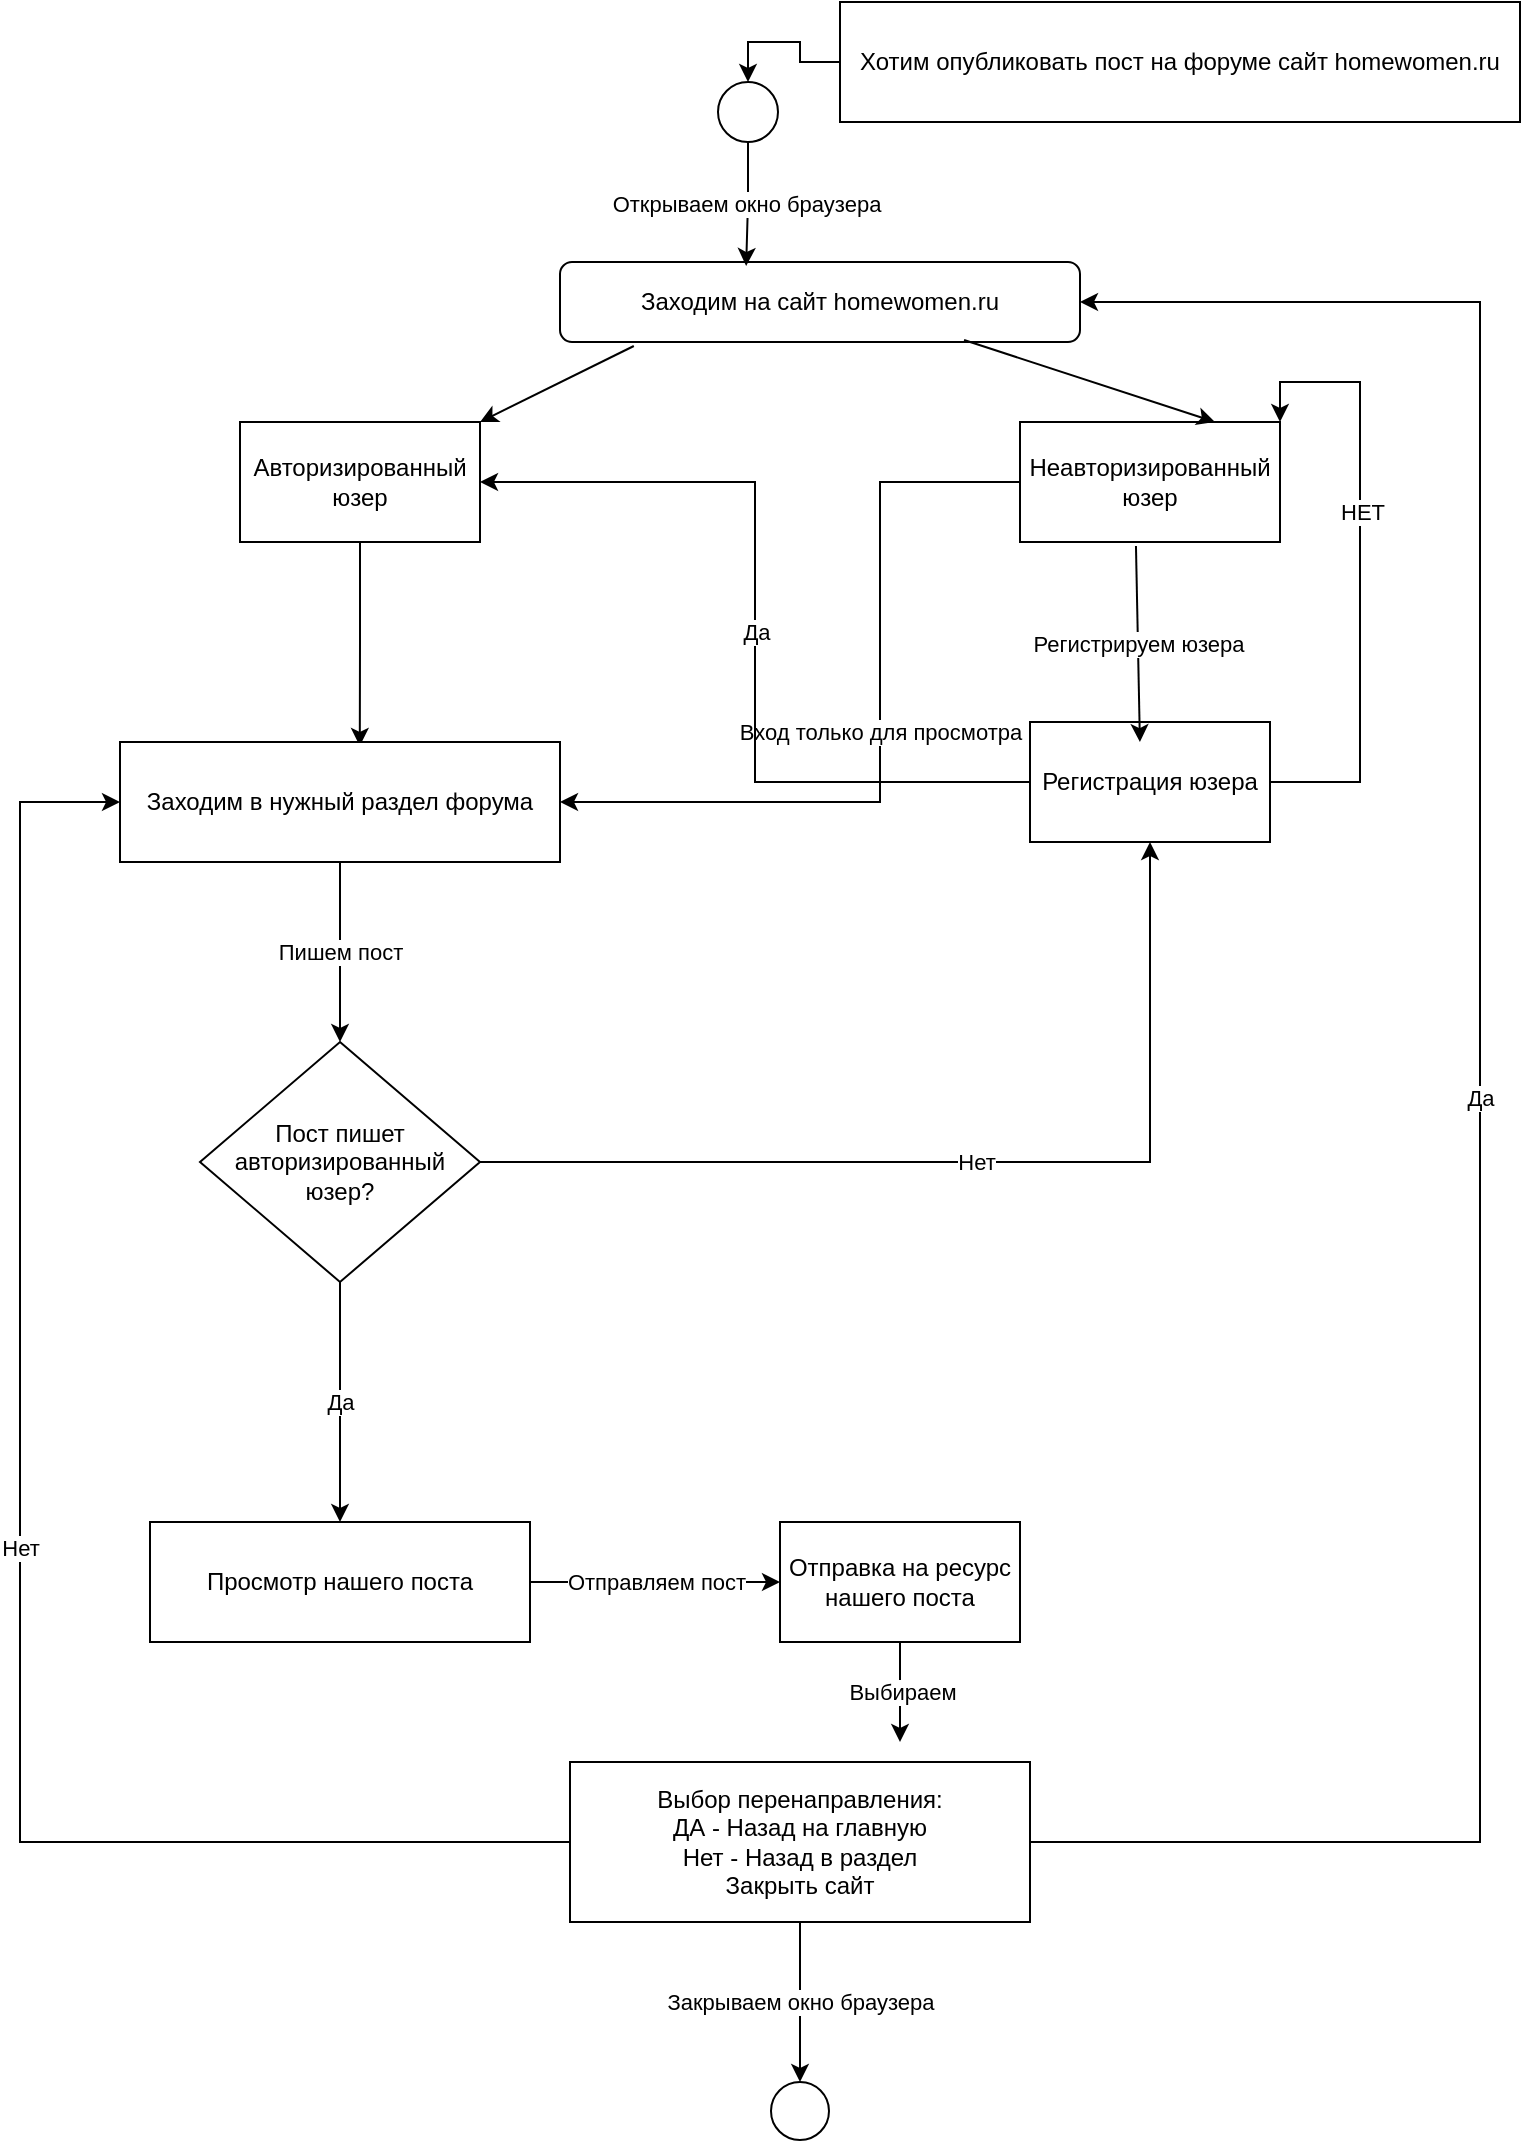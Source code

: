 <mxfile version="20.8.10" type="device"><diagram id="C5RBs43oDa-KdzZeNtuy" name="Page-1"><mxGraphModel dx="1362" dy="1989" grid="1" gridSize="10" guides="1" tooltips="1" connect="1" arrows="1" fold="1" page="1" pageScale="1" pageWidth="827" pageHeight="1169" math="0" shadow="0"><root><mxCell id="WIyWlLk6GJQsqaUBKTNV-0"/><mxCell id="WIyWlLk6GJQsqaUBKTNV-1" parent="WIyWlLk6GJQsqaUBKTNV-0"/><mxCell id="WIyWlLk6GJQsqaUBKTNV-3" value="Заходим на сайт homewomen.ru" style="rounded=1;whiteSpace=wrap;html=1;fontSize=12;glass=0;strokeWidth=1;shadow=0;" parent="WIyWlLk6GJQsqaUBKTNV-1" vertex="1"><mxGeometry x="320" width="260" height="40" as="geometry"/></mxCell><mxCell id="bQduUCSr_VvD4n3MejiW-42" style="edgeStyle=orthogonalEdgeStyle;rounded=0;orthogonalLoop=1;jettySize=auto;html=1;entryX=0.5;entryY=0;entryDx=0;entryDy=0;" edge="1" parent="WIyWlLk6GJQsqaUBKTNV-1" source="bQduUCSr_VvD4n3MejiW-1" target="bQduUCSr_VvD4n3MejiW-31"><mxGeometry relative="1" as="geometry"/></mxCell><mxCell id="bQduUCSr_VvD4n3MejiW-1" value="Хотим опубликовать пост на форуме сайт homewomen.ru" style="rounded=0;whiteSpace=wrap;html=1;" vertex="1" parent="WIyWlLk6GJQsqaUBKTNV-1"><mxGeometry x="460" y="-130" width="340" height="60" as="geometry"/></mxCell><mxCell id="bQduUCSr_VvD4n3MejiW-24" style="edgeStyle=orthogonalEdgeStyle;rounded=0;orthogonalLoop=1;jettySize=auto;html=1;entryX=0.545;entryY=0.033;entryDx=0;entryDy=0;entryPerimeter=0;" edge="1" parent="WIyWlLk6GJQsqaUBKTNV-1" source="bQduUCSr_VvD4n3MejiW-2" target="bQduUCSr_VvD4n3MejiW-6"><mxGeometry relative="1" as="geometry"/></mxCell><mxCell id="bQduUCSr_VvD4n3MejiW-2" value="Авторизированный юзер" style="rounded=0;whiteSpace=wrap;html=1;" vertex="1" parent="WIyWlLk6GJQsqaUBKTNV-1"><mxGeometry x="160" y="80" width="120" height="60" as="geometry"/></mxCell><mxCell id="bQduUCSr_VvD4n3MejiW-23" value="Вход только для просмотра" style="edgeStyle=orthogonalEdgeStyle;rounded=0;orthogonalLoop=1;jettySize=auto;html=1;entryX=1;entryY=0.5;entryDx=0;entryDy=0;" edge="1" parent="WIyWlLk6GJQsqaUBKTNV-1" source="bQduUCSr_VvD4n3MejiW-3" target="bQduUCSr_VvD4n3MejiW-6"><mxGeometry relative="1" as="geometry"><mxPoint x="520" y="290" as="targetPoint"/><Array as="points"><mxPoint x="480" y="110"/><mxPoint x="480" y="270"/></Array></mxGeometry></mxCell><mxCell id="bQduUCSr_VvD4n3MejiW-3" value="Неавторизированный юзер" style="rounded=0;whiteSpace=wrap;html=1;" vertex="1" parent="WIyWlLk6GJQsqaUBKTNV-1"><mxGeometry x="550" y="80" width="130" height="60" as="geometry"/></mxCell><mxCell id="bQduUCSr_VvD4n3MejiW-4" value="" style="endArrow=classic;html=1;rounded=0;exitX=0.142;exitY=1.05;exitDx=0;exitDy=0;exitPerimeter=0;entryX=1;entryY=0;entryDx=0;entryDy=0;" edge="1" parent="WIyWlLk6GJQsqaUBKTNV-1" source="WIyWlLk6GJQsqaUBKTNV-3" target="bQduUCSr_VvD4n3MejiW-2"><mxGeometry width="50" height="50" relative="1" as="geometry"><mxPoint x="250" y="170" as="sourcePoint"/><mxPoint x="300" y="120" as="targetPoint"/></mxGeometry></mxCell><mxCell id="bQduUCSr_VvD4n3MejiW-5" value="" style="endArrow=classic;html=1;rounded=0;exitX=0.777;exitY=0.975;exitDx=0;exitDy=0;exitPerimeter=0;entryX=0.75;entryY=0;entryDx=0;entryDy=0;" edge="1" parent="WIyWlLk6GJQsqaUBKTNV-1" source="WIyWlLk6GJQsqaUBKTNV-3" target="bQduUCSr_VvD4n3MejiW-3"><mxGeometry width="50" height="50" relative="1" as="geometry"><mxPoint x="250" y="170" as="sourcePoint"/><mxPoint x="300" y="120" as="targetPoint"/></mxGeometry></mxCell><mxCell id="bQduUCSr_VvD4n3MejiW-27" value="Пишем пост" style="edgeStyle=orthogonalEdgeStyle;rounded=0;orthogonalLoop=1;jettySize=auto;html=1;entryX=0.5;entryY=0;entryDx=0;entryDy=0;" edge="1" parent="WIyWlLk6GJQsqaUBKTNV-1" source="bQduUCSr_VvD4n3MejiW-6" target="bQduUCSr_VvD4n3MejiW-26"><mxGeometry relative="1" as="geometry"/></mxCell><mxCell id="bQduUCSr_VvD4n3MejiW-6" value="Заходим в нужный раздел форума" style="rounded=0;whiteSpace=wrap;html=1;" vertex="1" parent="WIyWlLk6GJQsqaUBKTNV-1"><mxGeometry x="100" y="240" width="220" height="60" as="geometry"/></mxCell><mxCell id="bQduUCSr_VvD4n3MejiW-19" style="edgeStyle=orthogonalEdgeStyle;rounded=0;orthogonalLoop=1;jettySize=auto;html=1;entryX=1;entryY=0;entryDx=0;entryDy=0;" edge="1" parent="WIyWlLk6GJQsqaUBKTNV-1" source="bQduUCSr_VvD4n3MejiW-8" target="bQduUCSr_VvD4n3MejiW-3"><mxGeometry relative="1" as="geometry"><Array as="points"><mxPoint x="720" y="260"/><mxPoint x="720" y="60"/><mxPoint x="680" y="60"/></Array></mxGeometry></mxCell><mxCell id="bQduUCSr_VvD4n3MejiW-20" value="НЕТ" style="edgeLabel;html=1;align=center;verticalAlign=middle;resizable=0;points=[];" vertex="1" connectable="0" parent="bQduUCSr_VvD4n3MejiW-19"><mxGeometry x="0.18" y="-1" relative="1" as="geometry"><mxPoint as="offset"/></mxGeometry></mxCell><mxCell id="bQduUCSr_VvD4n3MejiW-21" value="Да" style="edgeStyle=orthogonalEdgeStyle;rounded=0;orthogonalLoop=1;jettySize=auto;html=1;entryX=1;entryY=0.5;entryDx=0;entryDy=0;" edge="1" parent="WIyWlLk6GJQsqaUBKTNV-1" source="bQduUCSr_VvD4n3MejiW-8" target="bQduUCSr_VvD4n3MejiW-2"><mxGeometry relative="1" as="geometry"/></mxCell><mxCell id="bQduUCSr_VvD4n3MejiW-8" value="Регистрация юзера" style="rounded=0;whiteSpace=wrap;html=1;" vertex="1" parent="WIyWlLk6GJQsqaUBKTNV-1"><mxGeometry x="555" y="230" width="120" height="60" as="geometry"/></mxCell><mxCell id="bQduUCSr_VvD4n3MejiW-9" value="Регистрируем юзера" style="endArrow=classic;html=1;rounded=0;exitX=0.446;exitY=1.033;exitDx=0;exitDy=0;exitPerimeter=0;entryX=0.458;entryY=0.167;entryDx=0;entryDy=0;entryPerimeter=0;" edge="1" parent="WIyWlLk6GJQsqaUBKTNV-1" source="bQduUCSr_VvD4n3MejiW-3" target="bQduUCSr_VvD4n3MejiW-8"><mxGeometry width="50" height="50" relative="1" as="geometry"><mxPoint x="370" y="260" as="sourcePoint"/><mxPoint x="420" y="210" as="targetPoint"/></mxGeometry></mxCell><mxCell id="bQduUCSr_VvD4n3MejiW-28" value="Нет" style="edgeStyle=orthogonalEdgeStyle;rounded=0;orthogonalLoop=1;jettySize=auto;html=1;entryX=0.5;entryY=1;entryDx=0;entryDy=0;" edge="1" parent="WIyWlLk6GJQsqaUBKTNV-1" source="bQduUCSr_VvD4n3MejiW-26" target="bQduUCSr_VvD4n3MejiW-8"><mxGeometry relative="1" as="geometry"/></mxCell><mxCell id="bQduUCSr_VvD4n3MejiW-30" value="Да" style="edgeStyle=orthogonalEdgeStyle;rounded=0;orthogonalLoop=1;jettySize=auto;html=1;" edge="1" parent="WIyWlLk6GJQsqaUBKTNV-1" source="bQduUCSr_VvD4n3MejiW-26" target="bQduUCSr_VvD4n3MejiW-29"><mxGeometry relative="1" as="geometry"/></mxCell><mxCell id="bQduUCSr_VvD4n3MejiW-26" value="Пост пишет авторизированный юзер?" style="rhombus;whiteSpace=wrap;html=1;" vertex="1" parent="WIyWlLk6GJQsqaUBKTNV-1"><mxGeometry x="140" y="390" width="140" height="120" as="geometry"/></mxCell><mxCell id="bQduUCSr_VvD4n3MejiW-45" value="Отправляем пост" style="edgeStyle=orthogonalEdgeStyle;rounded=0;orthogonalLoop=1;jettySize=auto;html=1;entryX=0;entryY=0.5;entryDx=0;entryDy=0;" edge="1" parent="WIyWlLk6GJQsqaUBKTNV-1" source="bQduUCSr_VvD4n3MejiW-29" target="bQduUCSr_VvD4n3MejiW-44"><mxGeometry relative="1" as="geometry"/></mxCell><mxCell id="bQduUCSr_VvD4n3MejiW-29" value="Просмотр нашего поста" style="rounded=0;whiteSpace=wrap;html=1;" vertex="1" parent="WIyWlLk6GJQsqaUBKTNV-1"><mxGeometry x="115" y="630" width="190" height="60" as="geometry"/></mxCell><mxCell id="bQduUCSr_VvD4n3MejiW-32" value="Открываем окно браузера" style="edgeStyle=orthogonalEdgeStyle;rounded=0;orthogonalLoop=1;jettySize=auto;html=1;entryX=0.358;entryY=0.05;entryDx=0;entryDy=0;entryPerimeter=0;" edge="1" parent="WIyWlLk6GJQsqaUBKTNV-1" source="bQduUCSr_VvD4n3MejiW-31" target="WIyWlLk6GJQsqaUBKTNV-3"><mxGeometry relative="1" as="geometry"/></mxCell><mxCell id="bQduUCSr_VvD4n3MejiW-31" value="" style="ellipse;whiteSpace=wrap;html=1;aspect=fixed;" vertex="1" parent="WIyWlLk6GJQsqaUBKTNV-1"><mxGeometry x="399" y="-90" width="30" height="30" as="geometry"/></mxCell><mxCell id="bQduUCSr_VvD4n3MejiW-48" value="Выбираем" style="edgeStyle=orthogonalEdgeStyle;rounded=0;orthogonalLoop=1;jettySize=auto;html=1;" edge="1" parent="WIyWlLk6GJQsqaUBKTNV-1" source="bQduUCSr_VvD4n3MejiW-44"><mxGeometry relative="1" as="geometry"><mxPoint x="490" y="740" as="targetPoint"/></mxGeometry></mxCell><mxCell id="bQduUCSr_VvD4n3MejiW-44" value="Отправка на ресурс нашего поста" style="rounded=0;whiteSpace=wrap;html=1;" vertex="1" parent="WIyWlLk6GJQsqaUBKTNV-1"><mxGeometry x="430" y="630" width="120" height="60" as="geometry"/></mxCell><mxCell id="bQduUCSr_VvD4n3MejiW-46" style="edgeStyle=orthogonalEdgeStyle;rounded=0;orthogonalLoop=1;jettySize=auto;html=1;exitX=0.5;exitY=1;exitDx=0;exitDy=0;" edge="1" parent="WIyWlLk6GJQsqaUBKTNV-1" source="bQduUCSr_VvD4n3MejiW-44" target="bQduUCSr_VvD4n3MejiW-44"><mxGeometry relative="1" as="geometry"/></mxCell><mxCell id="bQduUCSr_VvD4n3MejiW-49" value="Да" style="edgeStyle=orthogonalEdgeStyle;rounded=0;orthogonalLoop=1;jettySize=auto;html=1;entryX=1;entryY=0.5;entryDx=0;entryDy=0;" edge="1" parent="WIyWlLk6GJQsqaUBKTNV-1" source="bQduUCSr_VvD4n3MejiW-47" target="WIyWlLk6GJQsqaUBKTNV-3"><mxGeometry relative="1" as="geometry"><Array as="points"><mxPoint x="780" y="790"/><mxPoint x="780" y="20"/></Array></mxGeometry></mxCell><mxCell id="bQduUCSr_VvD4n3MejiW-50" value="Нет" style="edgeStyle=orthogonalEdgeStyle;rounded=0;orthogonalLoop=1;jettySize=auto;html=1;entryX=0;entryY=0.5;entryDx=0;entryDy=0;" edge="1" parent="WIyWlLk6GJQsqaUBKTNV-1" source="bQduUCSr_VvD4n3MejiW-47" target="bQduUCSr_VvD4n3MejiW-6"><mxGeometry relative="1" as="geometry"><Array as="points"><mxPoint x="50" y="790"/><mxPoint x="50" y="270"/></Array></mxGeometry></mxCell><mxCell id="bQduUCSr_VvD4n3MejiW-52" value="Закрываем окно браузера" style="edgeStyle=orthogonalEdgeStyle;rounded=0;orthogonalLoop=1;jettySize=auto;html=1;entryX=0.5;entryY=0;entryDx=0;entryDy=0;" edge="1" parent="WIyWlLk6GJQsqaUBKTNV-1" source="bQduUCSr_VvD4n3MejiW-47" target="bQduUCSr_VvD4n3MejiW-51"><mxGeometry relative="1" as="geometry"><Array as="points"><mxPoint x="440" y="870"/><mxPoint x="440" y="870"/></Array></mxGeometry></mxCell><mxCell id="bQduUCSr_VvD4n3MejiW-47" value="Выбор перенаправления:&lt;br&gt;ДА - Назад на главную&lt;br&gt;Нет - Назад в раздел&lt;br&gt;Закрыть сайт" style="rounded=0;whiteSpace=wrap;html=1;" vertex="1" parent="WIyWlLk6GJQsqaUBKTNV-1"><mxGeometry x="325" y="750" width="230" height="80" as="geometry"/></mxCell><mxCell id="bQduUCSr_VvD4n3MejiW-51" value="" style="ellipse;whiteSpace=wrap;html=1;aspect=fixed;" vertex="1" parent="WIyWlLk6GJQsqaUBKTNV-1"><mxGeometry x="425.5" y="910" width="29" height="29" as="geometry"/></mxCell></root></mxGraphModel></diagram></mxfile>